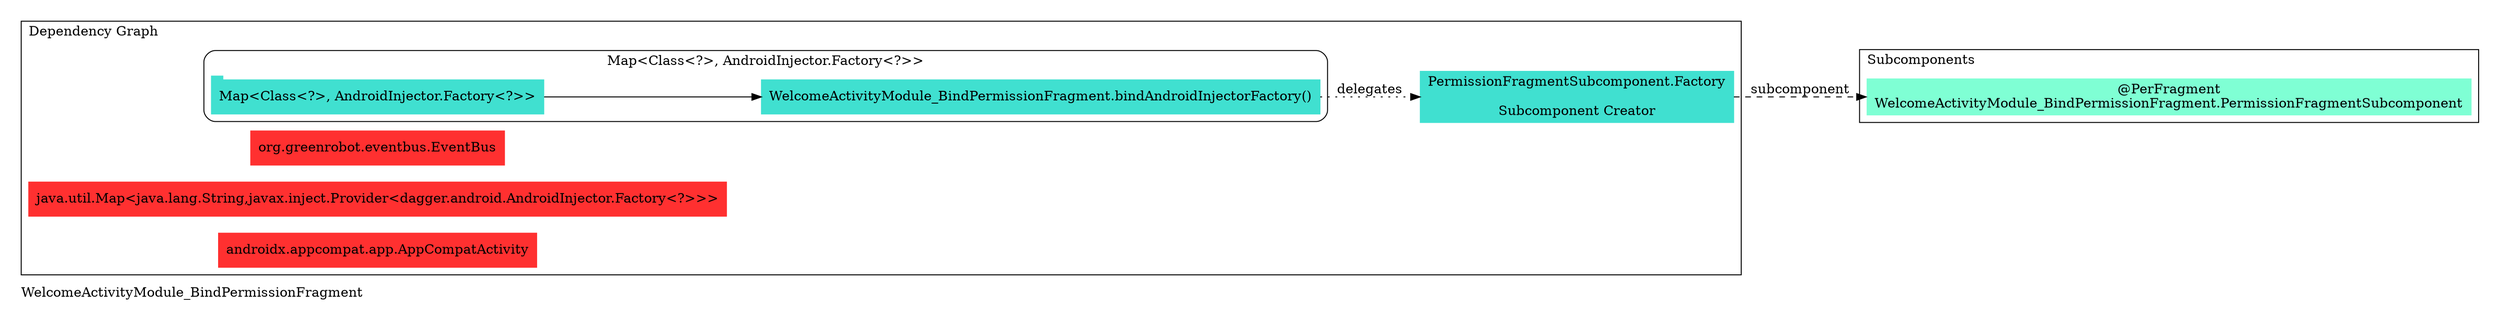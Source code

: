 digraph "org.owntracks.android.ui.welcome.WelcomeActivityModule_BindPermissionFragment" {
  graph [rankdir="LR", labeljust="l", label="WelcomeActivityModule_BindPermissionFragment", pad="0.2", compound="true"]
  node [shape="rectangle", style="filled", color="turquoise"]
  subgraph "cluster_Entry Points" {
    graph [labeljust="l", label="Entry Points"]
    node [shape="component", penwidth="2"]
  }
  subgraph "cluster_Dependency Graph" {
    graph [labeljust="l", label="Dependency Graph"]
    "5c71964b-e3cb-459d-af4b-782d8b211ffa" [label="WelcomeActivityModule_BindPermissionFragment.bindAndroidInjectorFactory()", color="turquoise"]
    "90d403d6-ce58-4685-b5a0-a73eba0c155e" [label="PermissionFragmentSubcomponent.Factory\n\nSubcomponent Creator", color="turquoise"]
    "c8f54534-693e-47e9-ab04-04bdd9be63b1" [label="org.greenrobot.eventbus.EventBus", color="firebrick1"]
    "8e0de711-3198-4f7a-bfea-9f67b881ca7c" [label="java.util.Map<java.lang.String,javax.inject.Provider<dagger.android.AndroidInjector.Factory<?>>>", color="firebrick1"]
    "c7915749-1324-400e-9ee6-f5f11c7413fc" [label="androidx.appcompat.app.AppCompatActivity", color="firebrick1"]
    subgraph "cluster_Map<Class<?>, AndroidInjector.Factory<?>>" {
      graph [label="Map<Class<?>, AndroidInjector.Factory<?>>", labeljust="c", style="rounded", color="black"]
      "30e6551c-7f5e-4627-9f5b-cd3d18f43ae7" [label="Map<Class<?>, AndroidInjector.Factory<?>>", color="turquoise", shape="tab"]
      "5c71964b-e3cb-459d-af4b-782d8b211ffa" [label="WelcomeActivityModule_BindPermissionFragment.bindAndroidInjectorFactory()", color="turquoise"]
    }
  }
  subgraph "cluster_Subcomponents" {
    graph [labeljust="l", shape="folder", label="Subcomponents"]
    "acd48105-8949-48f0-a091-0ddf20306a54" [label="@PerFragment\nWelcomeActivityModule_BindPermissionFragment.PermissionFragmentSubcomponent", href="full_org.owntracks.android.ui.welcome.WelcomeActivityModule_BindPermissionFragment.PermissionFragmentSubcomponent.svg", color="aquamarine"]
  }
  "30e6551c-7f5e-4627-9f5b-cd3d18f43ae7" -> "5c71964b-e3cb-459d-af4b-782d8b211ffa"
  "5c71964b-e3cb-459d-af4b-782d8b211ffa" -> "90d403d6-ce58-4685-b5a0-a73eba0c155e" [style="dotted", label="delegates"]
  "90d403d6-ce58-4685-b5a0-a73eba0c155e" -> "acd48105-8949-48f0-a091-0ddf20306a54" [style="dashed", label="subcomponent", headport="w"]
}
